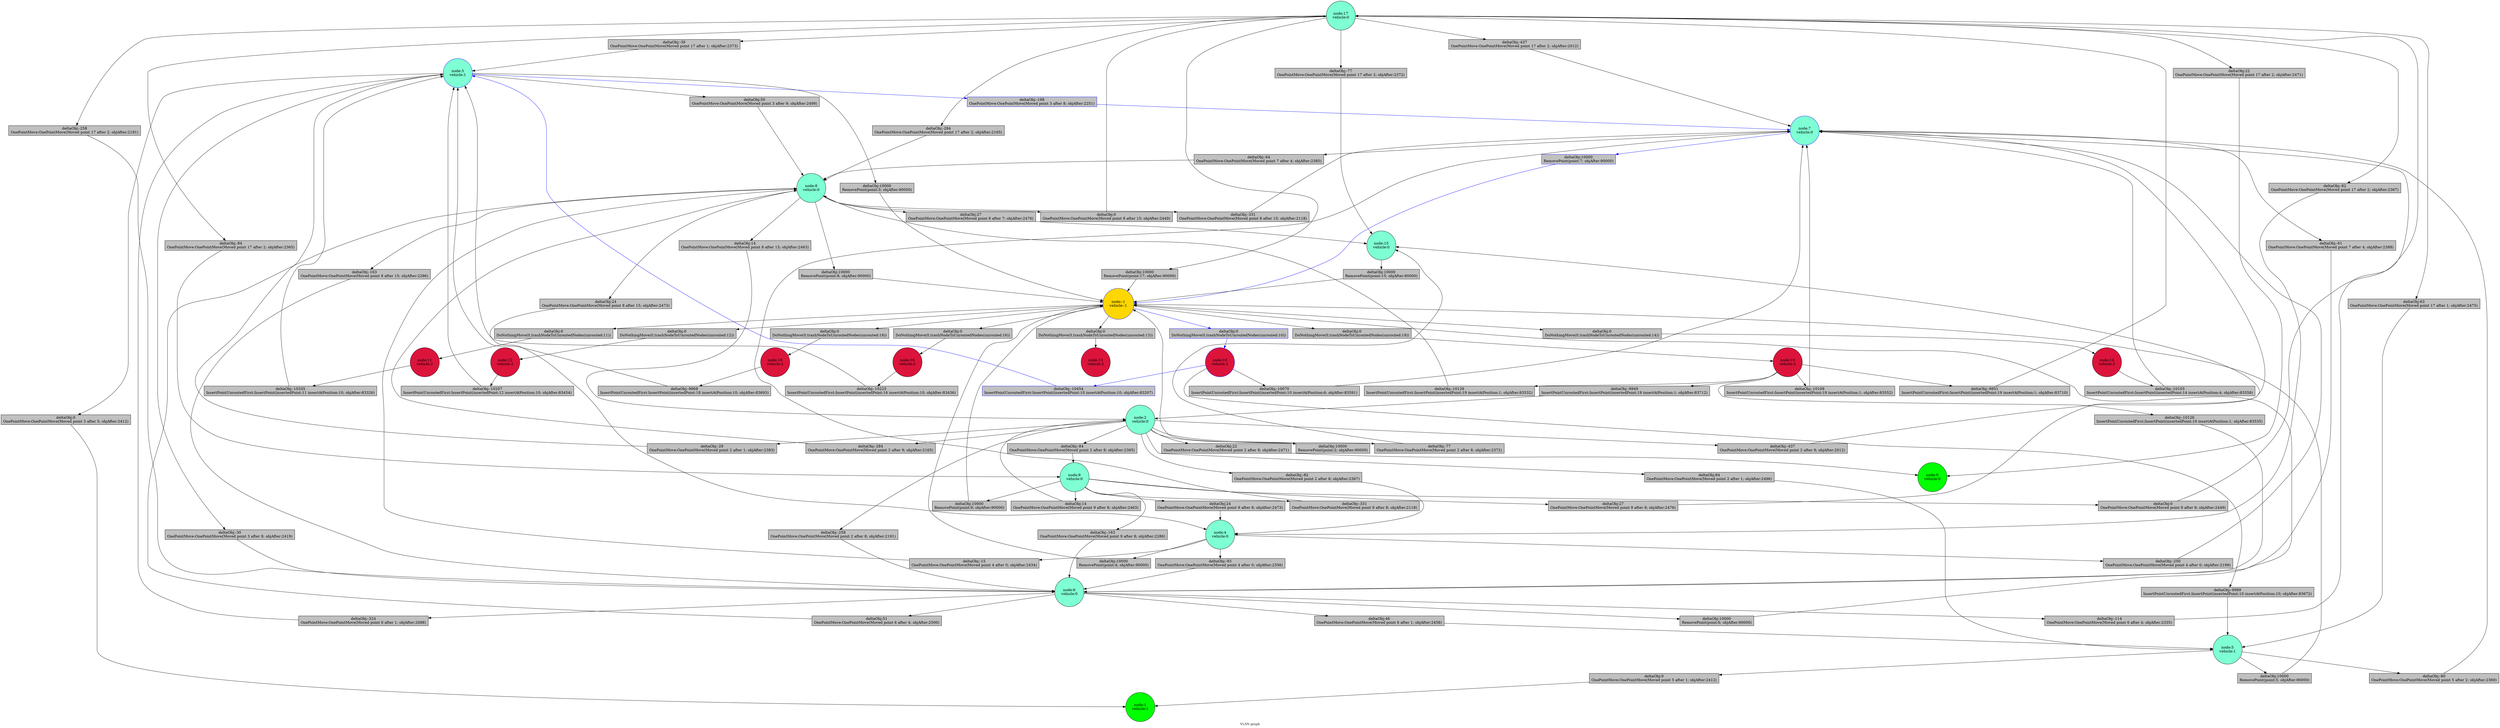 ##Command to produce the output: "neato -Tpng thisfile > thisfile.png"
digraph VLSNGraph {
	"0" [shape=circle,style=filled,fillcolor=green,color=black, label = "node:0\nvehicle:0"] ;
	"1" [shape=circle,style=filled,fillcolor=green,color=black, label = "node:1\nvehicle:1"] ;
	"2" [shape=circle,style=filled,fillcolor=gold,color= blue, label = "node:-1\nvehicle:-1"] ;
	"3" [shape=circle,style=filled,fillcolor=aquamarine,color= blue, label = "node:7\nvehicle:0"] ;
	"4" [shape=circle,style=filled,fillcolor=aquamarine,color=black, label = "node:15\nvehicle:0"] ;
	"5" [shape=circle,style=filled,fillcolor=aquamarine,color=black, label = "node:9\nvehicle:0"] ;
	"6" [shape=circle,style=filled,fillcolor=aquamarine,color=black, label = "node:8\nvehicle:0"] ;
	"7" [shape=circle,style=filled,fillcolor=aquamarine,color=black, label = "node:17\nvehicle:0"] ;
	"8" [shape=circle,style=filled,fillcolor=aquamarine,color=black, label = "node:2\nvehicle:0"] ;
	"9" [shape=circle,style=filled,fillcolor=aquamarine,color=black, label = "node:6\nvehicle:0"] ;
	"10" [shape=circle,style=filled,fillcolor=aquamarine,color=black, label = "node:4\nvehicle:0"] ;
	"11" [shape=circle,style=filled,fillcolor=aquamarine,color= blue, label = "node:3\nvehicle:1"] ;
	"12" [shape=circle,style=filled,fillcolor=aquamarine,color=black, label = "node:5\nvehicle:1"] ;
	"13" [shape=circle,style=filled,fillcolor=crimson,color= blue, label = "node:10\nvehicle:2"] ;
	"14" [shape=circle,style=filled,fillcolor=crimson,color=black, label = "node:11\nvehicle:2"] ;
	"15" [shape=circle,style=filled,fillcolor=crimson,color=black, label = "node:12\nvehicle:2"] ;
	"16" [shape=circle,style=filled,fillcolor=crimson,color=black, label = "node:13\nvehicle:2"] ;
	"17" [shape=circle,style=filled,fillcolor=crimson,color=black, label = "node:14\nvehicle:2"] ;
	"18" [shape=circle,style=filled,fillcolor=crimson,color=black, label = "node:16\nvehicle:2"] ;
	"19" [shape=circle,style=filled,fillcolor=crimson,color=black, label = "node:18\nvehicle:2"] ;
	"20" [shape=circle,style=filled,fillcolor=crimson,color=black, label = "node:19\nvehicle:2"] ;
	"Edge0" [shape=rectangle,style=filled,fillcolor=gray, label="deltaObj:-10454\nInsertPointUnroutedFirst:InsertPoint(insertedPoint:10 insertAtPosition:10; objAfter:83207)" color=blue] ; 13 -> "Edge0"[color=blue];"Edge0" -> 11[color=blue];
	"Edge1" [shape=rectangle,style=filled,fillcolor=gray, label="deltaObj:-10335\nInsertPointUnroutedFirst:InsertPoint(insertedPoint:11 insertAtPosition:10; objAfter:83326)"] ; 14 -> "Edge1";"Edge1" -> 11;
	"Edge2" [shape=rectangle,style=filled,fillcolor=gray, label="deltaObj:-10207\nInsertPointUnroutedFirst:InsertPoint(insertedPoint:12 insertAtPosition:10; objAfter:83454)"] ; 15 -> "Edge2";"Edge2" -> 11;
	"Edge3" [shape=rectangle,style=filled,fillcolor=gray, label="deltaObj:-10225\nInsertPointUnroutedFirst:InsertPoint(insertedPoint:16 insertAtPosition:10; objAfter:83436)"] ; 18 -> "Edge3";"Edge3" -> 11;
	"Edge4" [shape=rectangle,style=filled,fillcolor=gray, label="deltaObj:-9968\nInsertPointUnroutedFirst:InsertPoint(insertedPoint:18 insertAtPosition:10; objAfter:83693)"] ; 19 -> "Edge4";"Edge4" -> 11;
	"Edge5" [shape=rectangle,style=filled,fillcolor=gray, label="deltaObj:-9989\nInsertPointUnroutedFirst:InsertPoint(insertedPoint:10 insertAtPosition:10; objAfter:83672)"] ; 13 -> "Edge5";"Edge5" -> 12;
	"Edge6" [shape=rectangle,style=filled,fillcolor=gray, label="deltaObj:-10070\nInsertPointUnroutedFirst:InsertPoint(insertedPoint:10 insertAtPosition:6; objAfter:83591)"] ; 13 -> "Edge6";"Edge6" -> 3;
	"Edge7" [shape=rectangle,style=filled,fillcolor=gray, label="deltaObj:-10103\nInsertPointUnroutedFirst:InsertPoint(insertedPoint:14 insertAtPosition:4; objAfter:83558)"] ; 17 -> "Edge7";"Edge7" -> 3;
	"Edge8" [shape=rectangle,style=filled,fillcolor=gray, label="deltaObj:-10109\nInsertPointUnroutedFirst:InsertPoint(insertedPoint:19 insertAtPosition:1; objAfter:83552)"] ; 20 -> "Edge8";"Edge8" -> 3;
	"Edge9" [shape=rectangle,style=filled,fillcolor=gray, label="deltaObj:-10129\nInsertPointUnroutedFirst:InsertPoint(insertedPoint:19 insertAtPosition:1; objAfter:83532)"] ; 20 -> "Edge9";"Edge9" -> 6;
	"Edge10" [shape=rectangle,style=filled,fillcolor=gray, label="deltaObj:-9951\nInsertPointUnroutedFirst:InsertPoint(insertedPoint:19 insertAtPosition:1; objAfter:83710)"] ; 20 -> "Edge10";"Edge10" -> 7;
	"Edge11" [shape=rectangle,style=filled,fillcolor=gray, label="deltaObj:-9949\nInsertPointUnroutedFirst:InsertPoint(insertedPoint:19 insertAtPosition:1; objAfter:83712)"] ; 20 -> "Edge11";"Edge11" -> 8;
	"Edge12" [shape=rectangle,style=filled,fillcolor=gray, label="deltaObj:-10126\nInsertPointUnroutedFirst:InsertPoint(insertedPoint:19 insertAtPosition:1; objAfter:83535)"] ; 20 -> "Edge12";"Edge12" -> 9;
	"Edge13" [shape=rectangle,style=filled,fillcolor=gray, label="deltaObj:0\nOnePointMove:OnePointMove(Moved point 3 after 5; objAfter:2412)"] ; 11 -> "Edge13";"Edge13" -> 1;
	"Edge14" [shape=rectangle,style=filled,fillcolor=gray, label="deltaObj:0\nOnePointMove:OnePointMove(Moved point 5 after 1; objAfter:2412)"] ; 12 -> "Edge14";"Edge14" -> 1;
	"Edge15" [shape=rectangle,style=filled,fillcolor=gray, label="deltaObj:-39\nOnePointMove:OnePointMove(Moved point 17 after 1; objAfter:2373)"] ; 7 -> "Edge15";"Edge15" -> 11;
	"Edge16" [shape=rectangle,style=filled,fillcolor=gray, label="deltaObj:-29\nOnePointMove:OnePointMove(Moved point 2 after 1; objAfter:2383)"] ; 8 -> "Edge16";"Edge16" -> 11;
	"Edge17" [shape=rectangle,style=filled,fillcolor=gray, label="deltaObj:-324\nOnePointMove:OnePointMove(Moved point 6 after 1; objAfter:2088)"] ; 9 -> "Edge17";"Edge17" -> 11;
	"Edge18" [shape=rectangle,style=filled,fillcolor=gray, label="deltaObj:63\nOnePointMove:OnePointMove(Moved point 17 after 1; objAfter:2475)"] ; 7 -> "Edge18";"Edge18" -> 12;
	"Edge19" [shape=rectangle,style=filled,fillcolor=gray, label="deltaObj:84\nOnePointMove:OnePointMove(Moved point 2 after 1; objAfter:2496)"] ; 8 -> "Edge19";"Edge19" -> 12;
	"Edge20" [shape=rectangle,style=filled,fillcolor=gray, label="deltaObj:46\nOnePointMove:OnePointMove(Moved point 6 after 1; objAfter:2458)"] ; 9 -> "Edge20";"Edge20" -> 12;
	"Edge21" [shape=rectangle,style=filled,fillcolor=gray, label="deltaObj:22\nOnePointMove:OnePointMove(Moved point 17 after 2; objAfter:2471)"] ; 7 -> "Edge21";"Edge21" -> 0;
	"Edge22" [shape=rectangle,style=filled,fillcolor=gray, label="deltaObj:22\nOnePointMove:OnePointMove(Moved point 2 after 8; objAfter:2471)"] ; 8 -> "Edge22";"Edge22" -> 0;
	"Edge23" [shape=rectangle,style=filled,fillcolor=gray, label="deltaObj:-331\nOnePointMove:OnePointMove(Moved point 9 after 8; objAfter:2118)"] ; 5 -> "Edge23";"Edge23" -> 3;
	"Edge24" [shape=rectangle,style=filled,fillcolor=gray, label="deltaObj:-331\nOnePointMove:OnePointMove(Moved point 8 after 15; objAfter:2118)"] ; 6 -> "Edge24";"Edge24" -> 3;
	"Edge25" [shape=rectangle,style=filled,fillcolor=gray, label="deltaObj:-437\nOnePointMove:OnePointMove(Moved point 17 after 2; objAfter:2012)"] ; 7 -> "Edge25";"Edge25" -> 3;
	"Edge26" [shape=rectangle,style=filled,fillcolor=gray, label="deltaObj:-437\nOnePointMove:OnePointMove(Moved point 2 after 8; objAfter:2012)"] ; 8 -> "Edge26";"Edge26" -> 3;
	"Edge27" [shape=rectangle,style=filled,fillcolor=gray, label="deltaObj:-114\nOnePointMove:OnePointMove(Moved point 6 after 4; objAfter:2335)"] ; 9 -> "Edge27";"Edge27" -> 3;
	"Edge28" [shape=rectangle,style=filled,fillcolor=gray, label="deltaObj:-250\nOnePointMove:OnePointMove(Moved point 4 after 0; objAfter:2199)"] ; 10 -> "Edge28";"Edge28" -> 3;
	"Edge29" [shape=rectangle,style=filled,fillcolor=gray, label="deltaObj:-198\nOnePointMove:OnePointMove(Moved point 3 after 8; objAfter:2251)" color=blue] ; 11 -> "Edge29"[color=blue];"Edge29" -> 3[color=blue];
	"Edge30" [shape=rectangle,style=filled,fillcolor=gray, label="deltaObj:-80\nOnePointMove:OnePointMove(Moved point 5 after 2; objAfter:2369)"] ; 12 -> "Edge30";"Edge30" -> 3;
	"Edge31" [shape=rectangle,style=filled,fillcolor=gray, label="deltaObj:27\nOnePointMove:OnePointMove(Moved point 9 after 8; objAfter:2476)"] ; 5 -> "Edge31";"Edge31" -> 4;
	"Edge32" [shape=rectangle,style=filled,fillcolor=gray, label="deltaObj:27\nOnePointMove:OnePointMove(Moved point 8 after 7; objAfter:2476)"] ; 6 -> "Edge32";"Edge32" -> 4;
	"Edge33" [shape=rectangle,style=filled,fillcolor=gray, label="deltaObj:-77\nOnePointMove:OnePointMove(Moved point 17 after 2; objAfter:2372)"] ; 7 -> "Edge33";"Edge33" -> 4;
	"Edge34" [shape=rectangle,style=filled,fillcolor=gray, label="deltaObj:-77\nOnePointMove:OnePointMove(Moved point 2 after 8; objAfter:2372)"] ; 8 -> "Edge34";"Edge34" -> 4;
	"Edge35" [shape=rectangle,style=filled,fillcolor=gray, label="deltaObj:-84\nOnePointMove:OnePointMove(Moved point 17 after 2; objAfter:2365)"] ; 7 -> "Edge35";"Edge35" -> 5;
	"Edge36" [shape=rectangle,style=filled,fillcolor=gray, label="deltaObj:-84\nOnePointMove:OnePointMove(Moved point 2 after 8; objAfter:2365)"] ; 8 -> "Edge36";"Edge36" -> 5;
	"Edge37" [shape=rectangle,style=filled,fillcolor=gray, label="deltaObj:-64\nOnePointMove:OnePointMove(Moved point 7 after 4; objAfter:2385)"] ; 3 -> "Edge37";"Edge37" -> 6;
	"Edge38" [shape=rectangle,style=filled,fillcolor=gray, label="deltaObj:-284\nOnePointMove:OnePointMove(Moved point 17 after 2; objAfter:2165)"] ; 7 -> "Edge38";"Edge38" -> 6;
	"Edge39" [shape=rectangle,style=filled,fillcolor=gray, label="deltaObj:-284\nOnePointMove:OnePointMove(Moved point 2 after 9; objAfter:2165)"] ; 8 -> "Edge39";"Edge39" -> 6;
	"Edge40" [shape=rectangle,style=filled,fillcolor=gray, label="deltaObj:51\nOnePointMove:OnePointMove(Moved point 6 after 4; objAfter:2500)"] ; 9 -> "Edge40";"Edge40" -> 6;
	"Edge41" [shape=rectangle,style=filled,fillcolor=gray, label="deltaObj:-15\nOnePointMove:OnePointMove(Moved point 4 after 0; objAfter:2434)"] ; 10 -> "Edge41";"Edge41" -> 6;
	"Edge42" [shape=rectangle,style=filled,fillcolor=gray, label="deltaObj:50\nOnePointMove:OnePointMove(Moved point 3 after 9; objAfter:2499)"] ; 11 -> "Edge42";"Edge42" -> 6;
	"Edge43" [shape=rectangle,style=filled,fillcolor=gray, label="deltaObj:0\nOnePointMove:OnePointMove(Moved point 9 after 8; objAfter:2449)"] ; 5 -> "Edge43";"Edge43" -> 7;
	"Edge44" [shape=rectangle,style=filled,fillcolor=gray, label="deltaObj:0\nOnePointMove:OnePointMove(Moved point 8 after 15; objAfter:2449)"] ; 6 -> "Edge44";"Edge44" -> 7;
	"Edge45" [shape=rectangle,style=filled,fillcolor=gray, label="deltaObj:14\nOnePointMove:OnePointMove(Moved point 9 after 8; objAfter:2463)"] ; 5 -> "Edge45";"Edge45" -> 8;
	"Edge46" [shape=rectangle,style=filled,fillcolor=gray, label="deltaObj:14\nOnePointMove:OnePointMove(Moved point 8 after 15; objAfter:2463)"] ; 6 -> "Edge46";"Edge46" -> 8;
	"Edge47" [shape=rectangle,style=filled,fillcolor=gray, label="deltaObj:-61\nOnePointMove:OnePointMove(Moved point 7 after 4; objAfter:2388)"] ; 3 -> "Edge47";"Edge47" -> 9;
	"Edge48" [shape=rectangle,style=filled,fillcolor=gray, label="deltaObj:-163\nOnePointMove:OnePointMove(Moved point 9 after 8; objAfter:2286)"] ; 5 -> "Edge48";"Edge48" -> 9;
	"Edge49" [shape=rectangle,style=filled,fillcolor=gray, label="deltaObj:-163\nOnePointMove:OnePointMove(Moved point 8 after 15; objAfter:2286)"] ; 6 -> "Edge49";"Edge49" -> 9;
	"Edge50" [shape=rectangle,style=filled,fillcolor=gray, label="deltaObj:-258\nOnePointMove:OnePointMove(Moved point 17 after 2; objAfter:2191)"] ; 7 -> "Edge50";"Edge50" -> 9;
	"Edge51" [shape=rectangle,style=filled,fillcolor=gray, label="deltaObj:-258\nOnePointMove:OnePointMove(Moved point 2 after 8; objAfter:2191)"] ; 8 -> "Edge51";"Edge51" -> 9;
	"Edge52" [shape=rectangle,style=filled,fillcolor=gray, label="deltaObj:-93\nOnePointMove:OnePointMove(Moved point 4 after 0; objAfter:2356)"] ; 10 -> "Edge52";"Edge52" -> 9;
	"Edge53" [shape=rectangle,style=filled,fillcolor=gray, label="deltaObj:-30\nOnePointMove:OnePointMove(Moved point 3 after 8; objAfter:2419)"] ; 11 -> "Edge53";"Edge53" -> 9;
	"Edge54" [shape=rectangle,style=filled,fillcolor=gray, label="deltaObj:24\nOnePointMove:OnePointMove(Moved point 9 after 8; objAfter:2473)"] ; 5 -> "Edge54";"Edge54" -> 10;
	"Edge55" [shape=rectangle,style=filled,fillcolor=gray, label="deltaObj:24\nOnePointMove:OnePointMove(Moved point 8 after 15; objAfter:2473)"] ; 6 -> "Edge55";"Edge55" -> 10;
	"Edge56" [shape=rectangle,style=filled,fillcolor=gray, label="deltaObj:-82\nOnePointMove:OnePointMove(Moved point 17 after 2; objAfter:2367)"] ; 7 -> "Edge56";"Edge56" -> 10;
	"Edge57" [shape=rectangle,style=filled,fillcolor=gray, label="deltaObj:-82\nOnePointMove:OnePointMove(Moved point 2 after 8; objAfter:2367)"] ; 8 -> "Edge57";"Edge57" -> 10;
	"Edge58" [shape=rectangle,style=filled,fillcolor=gray, label="deltaObj:10000\nRemovePoint(point:7; objAfter:90000)" color=blue] ; 3 -> "Edge58"[color=blue];"Edge58" -> 2[color=blue];
	"Edge59" [shape=rectangle,style=filled,fillcolor=gray, label="deltaObj:10000\nRemovePoint(point:15; objAfter:90000)"] ; 4 -> "Edge59";"Edge59" -> 2;
	"Edge60" [shape=rectangle,style=filled,fillcolor=gray, label="deltaObj:10000\nRemovePoint(point:9; objAfter:90000)"] ; 5 -> "Edge60";"Edge60" -> 2;
	"Edge61" [shape=rectangle,style=filled,fillcolor=gray, label="deltaObj:10000\nRemovePoint(point:8; objAfter:90000)"] ; 6 -> "Edge61";"Edge61" -> 2;
	"Edge62" [shape=rectangle,style=filled,fillcolor=gray, label="deltaObj:10000\nRemovePoint(point:17; objAfter:90000)"] ; 7 -> "Edge62";"Edge62" -> 2;
	"Edge63" [shape=rectangle,style=filled,fillcolor=gray, label="deltaObj:10000\nRemovePoint(point:2; objAfter:90000)"] ; 8 -> "Edge63";"Edge63" -> 2;
	"Edge64" [shape=rectangle,style=filled,fillcolor=gray, label="deltaObj:10000\nRemovePoint(point:6; objAfter:90000)"] ; 9 -> "Edge64";"Edge64" -> 2;
	"Edge65" [shape=rectangle,style=filled,fillcolor=gray, label="deltaObj:10000\nRemovePoint(point:4; objAfter:90000)"] ; 10 -> "Edge65";"Edge65" -> 2;
	"Edge66" [shape=rectangle,style=filled,fillcolor=gray, label="deltaObj:10000\nRemovePoint(point:3; objAfter:90000)"] ; 11 -> "Edge66";"Edge66" -> 2;
	"Edge67" [shape=rectangle,style=filled,fillcolor=gray, label="deltaObj:10000\nRemovePoint(point:5; objAfter:90000)"] ; 12 -> "Edge67";"Edge67" -> 2;
	"Edge68" [shape=rectangle,style=filled,fillcolor=gray, label="deltaObj:0\nDoNothingMove(0,trashNodeToUnroutedNodes(unrouted:10))" color=blue] ; 2 -> "Edge68"[color=blue];"Edge68" -> 13[color=blue];
	"Edge69" [shape=rectangle,style=filled,fillcolor=gray, label="deltaObj:0\nDoNothingMove(0,trashNodeToUnroutedNodes(unrouted:11))"] ; 2 -> "Edge69";"Edge69" -> 14;
	"Edge70" [shape=rectangle,style=filled,fillcolor=gray, label="deltaObj:0\nDoNothingMove(0,trashNodeToUnroutedNodes(unrouted:12))"] ; 2 -> "Edge70";"Edge70" -> 15;
	"Edge71" [shape=rectangle,style=filled,fillcolor=gray, label="deltaObj:0\nDoNothingMove(0,trashNodeToUnroutedNodes(unrouted:13))"] ; 2 -> "Edge71";"Edge71" -> 16;
	"Edge72" [shape=rectangle,style=filled,fillcolor=gray, label="deltaObj:0\nDoNothingMove(0,trashNodeToUnroutedNodes(unrouted:14))"] ; 2 -> "Edge72";"Edge72" -> 17;
	"Edge73" [shape=rectangle,style=filled,fillcolor=gray, label="deltaObj:0\nDoNothingMove(0,trashNodeToUnroutedNodes(unrouted:16))"] ; 2 -> "Edge73";"Edge73" -> 18;
	"Edge74" [shape=rectangle,style=filled,fillcolor=gray, label="deltaObj:0\nDoNothingMove(0,trashNodeToUnroutedNodes(unrouted:18))"] ; 2 -> "Edge74";"Edge74" -> 19;
	"Edge75" [shape=rectangle,style=filled,fillcolor=gray, label="deltaObj:0\nDoNothingMove(0,trashNodeToUnroutedNodes(unrouted:19))"] ; 2 -> "Edge75";"Edge75" -> 20;
	overlap=false
	label="VLSN graph";
	fontsize=12;
}